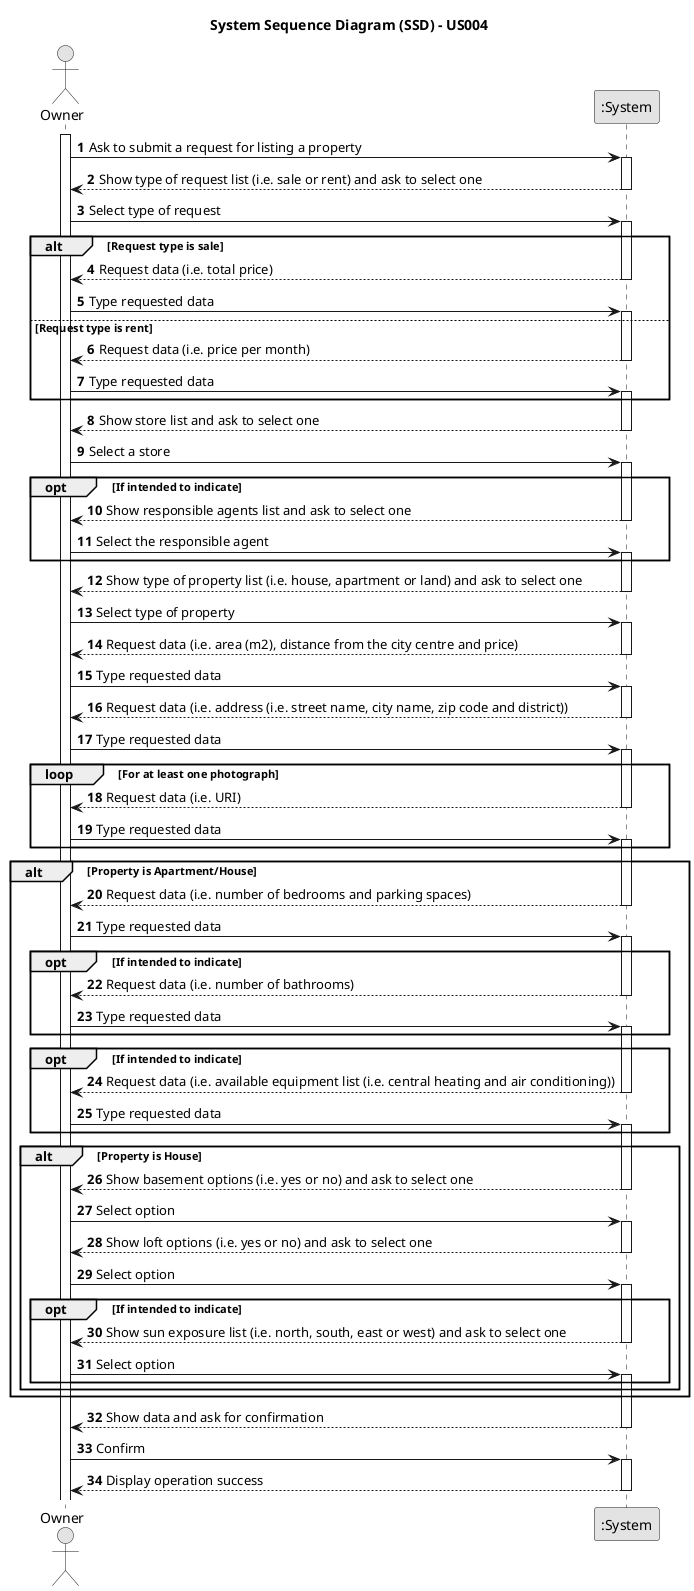 @startuml
skinparam monochrome true
skinparam packageStyle rectangle
skinparam shadowing false

title System Sequence Diagram (SSD) - US004

autonumber

actor "Owner" as Owner
participant ":System" as System

activate Owner

    Owner -> System : Ask to submit a request for listing a property
    activate System

    System --> Owner : Show type of request list (i.e. sale or rent) and ask to select one
    deactivate System

    Owner -> System : Select type of request
    activate System

    alt Request type is sale
                System --> Owner : Request data (i.e. total price)
                deactivate System

                Owner -> System : Type requested data
                activate System

                else Request type is rent
                    System --> Owner : Request data (i.e. price per month)
                    deactivate System

                    Owner -> System : Type requested data
                    activate System
            end

    System --> Owner : Show store list and ask to select one
    deactivate System

    Owner -> System : Select a store
    activate System

    opt If intended to indicate
        System --> Owner : Show responsible agents list and ask to select one
        deactivate System

        Owner -> System : Select the responsible agent
        activate System
    end

    System --> Owner : Show type of property list (i.e. house, apartment or land) and ask to select one
    deactivate System

    Owner -> System : Select type of property
    activate System

    System --> Owner : Request data (i.e. area (m2), distance from the city centre and price)
    deactivate System

    Owner -> System : Type requested data
    activate System

    System --> Owner : Request data (i.e. address (i.e. street name, city name, zip code and district))
    deactivate System

    Owner -> System : Type requested data
    activate System

    loop For at least one photograph
        System --> Owner : Request data (i.e. URI)
        deactivate System

        Owner -> System : Type requested data
        activate System
    end

    alt Property is Apartment/House
        System --> Owner : Request data (i.e. number of bedrooms and parking spaces)
        deactivate System

        Owner -> System: Type requested data
        activate System

        opt If intended to indicate
            System --> Owner : Request data (i.e. number of bathrooms)
            deactivate System

            Owner -> System: Type requested data
            activate System
        end

        opt If intended to indicate
                System --> Owner : Request data (i.e. available equipment list (i.e. central heating and air conditioning))
                deactivate System

                Owner -> System: Type requested data
                activate System
        end

        alt Property is House
             System --> Owner : Show basement options (i.e. yes or no) and ask to select one
             deactivate System

             Owner -> System : Select option
             activate System

             System --> Owner : Show loft options (i.e. yes or no) and ask to select one
             deactivate System

             Owner -> System : Select option
             activate System

            opt If intended to indicate
                System --> Owner : Show sun exposure list (i.e. north, south, east or west) and ask to select one
                deactivate System

                Owner -> System : Select option
                activate System
            end
        end
    end

    System --> Owner : Show data and ask for confirmation
    deactivate System

    Owner -> System : Confirm
    activate System

    System --> Owner : Display operation success
    deactivate System

@enduml